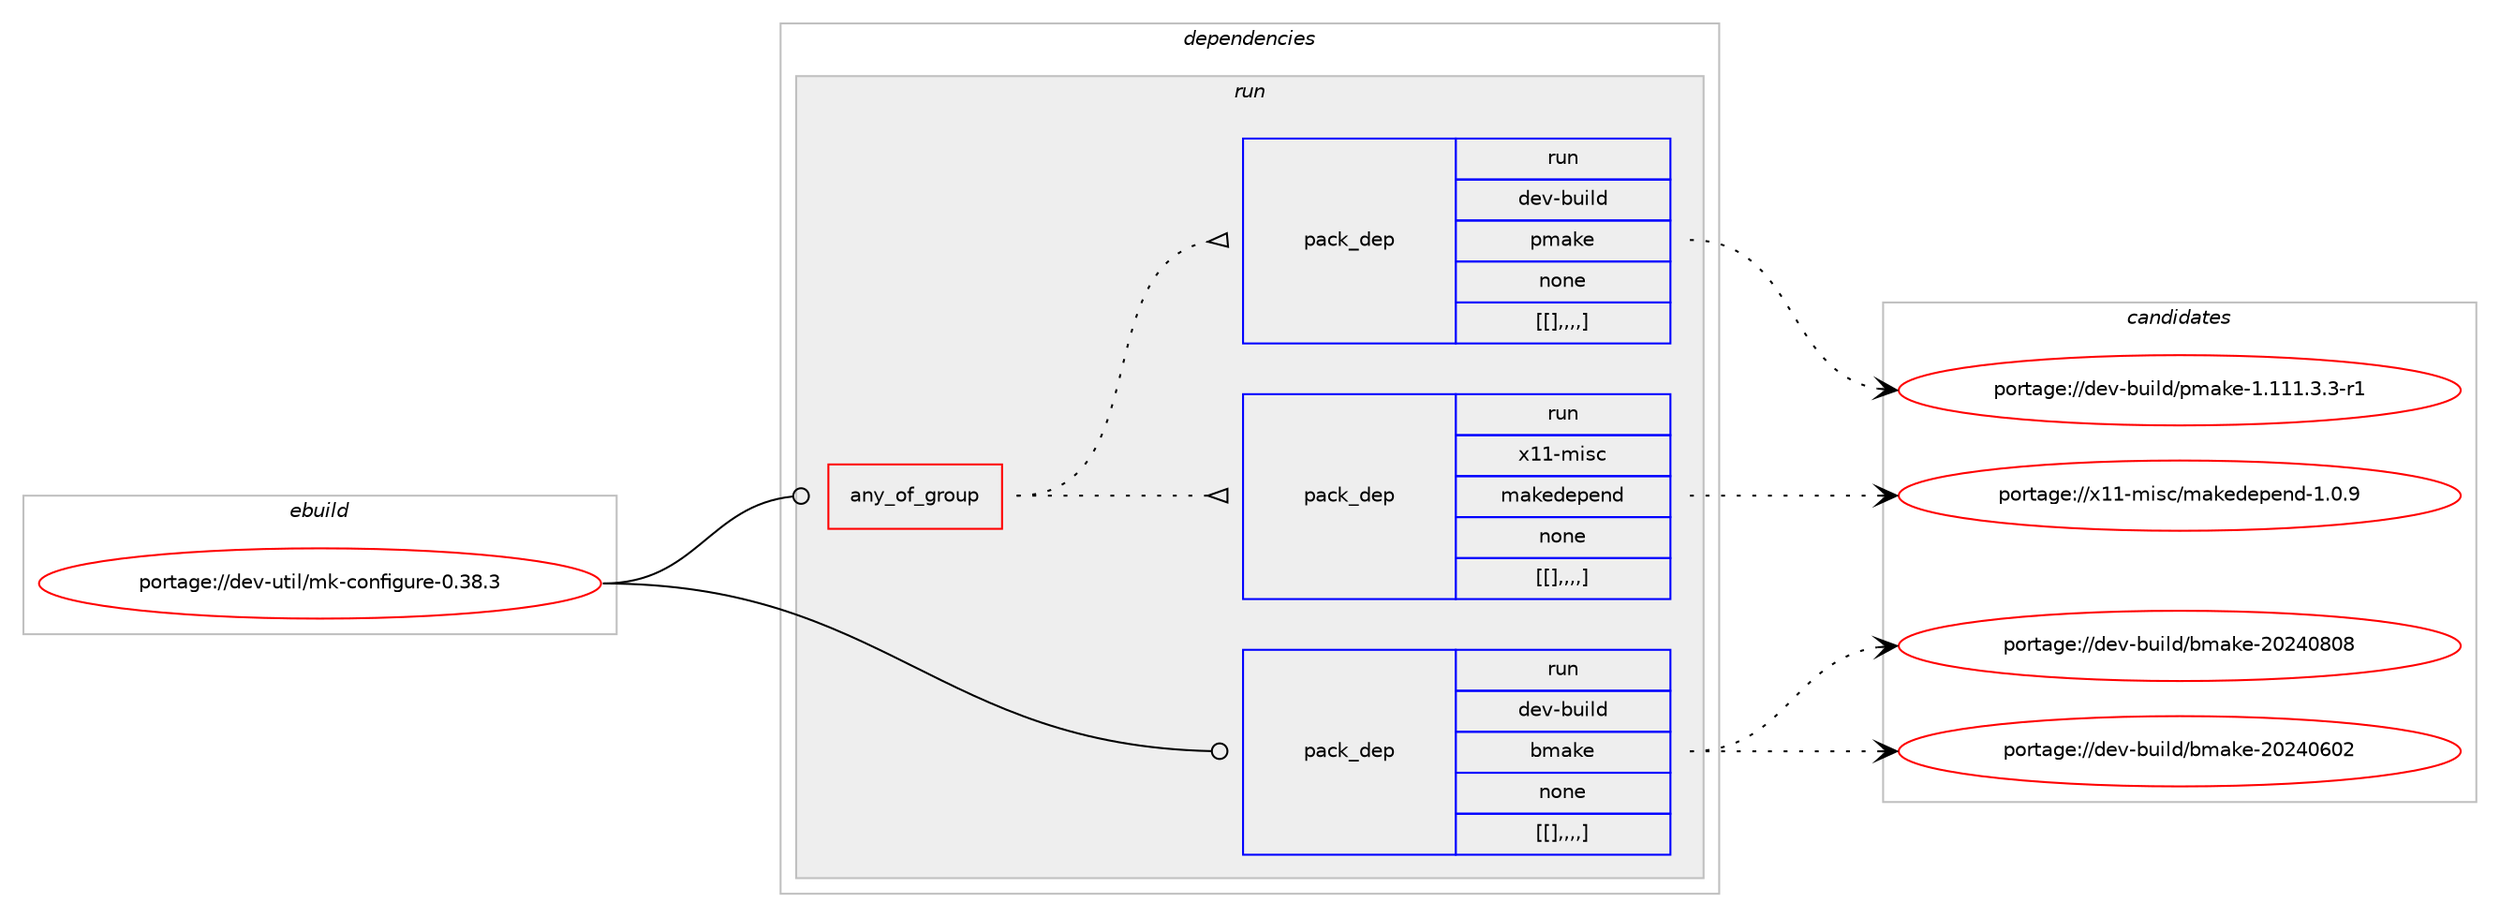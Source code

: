digraph prolog {

# *************
# Graph options
# *************

newrank=true;
concentrate=true;
compound=true;
graph [rankdir=LR,fontname=Helvetica,fontsize=10,ranksep=1.5];#, ranksep=2.5, nodesep=0.2];
edge  [arrowhead=vee];
node  [fontname=Helvetica,fontsize=10];

# **********
# The ebuild
# **********

subgraph cluster_leftcol {
color=gray;
label=<<i>ebuild</i>>;
id [label="portage://dev-util/mk-configure-0.38.3", color=red, width=4, href="../dev-util/mk-configure-0.38.3.svg"];
}

# ****************
# The dependencies
# ****************

subgraph cluster_midcol {
color=gray;
label=<<i>dependencies</i>>;
subgraph cluster_compile {
fillcolor="#eeeeee";
style=filled;
label=<<i>compile</i>>;
}
subgraph cluster_compileandrun {
fillcolor="#eeeeee";
style=filled;
label=<<i>compile and run</i>>;
}
subgraph cluster_run {
fillcolor="#eeeeee";
style=filled;
label=<<i>run</i>>;
subgraph any1279 {
dependency220608 [label=<<TABLE BORDER="0" CELLBORDER="1" CELLSPACING="0" CELLPADDING="4"><TR><TD CELLPADDING="10">any_of_group</TD></TR></TABLE>>, shape=none, color=red];subgraph pack156472 {
dependency220609 [label=<<TABLE BORDER="0" CELLBORDER="1" CELLSPACING="0" CELLPADDING="4" WIDTH="220"><TR><TD ROWSPAN="6" CELLPADDING="30">pack_dep</TD></TR><TR><TD WIDTH="110">run</TD></TR><TR><TD>x11-misc</TD></TR><TR><TD>makedepend</TD></TR><TR><TD>none</TD></TR><TR><TD>[[],,,,]</TD></TR></TABLE>>, shape=none, color=blue];
}
dependency220608:e -> dependency220609:w [weight=20,style="dotted",arrowhead="oinv"];
subgraph pack156473 {
dependency220610 [label=<<TABLE BORDER="0" CELLBORDER="1" CELLSPACING="0" CELLPADDING="4" WIDTH="220"><TR><TD ROWSPAN="6" CELLPADDING="30">pack_dep</TD></TR><TR><TD WIDTH="110">run</TD></TR><TR><TD>dev-build</TD></TR><TR><TD>pmake</TD></TR><TR><TD>none</TD></TR><TR><TD>[[],,,,]</TD></TR></TABLE>>, shape=none, color=blue];
}
dependency220608:e -> dependency220610:w [weight=20,style="dotted",arrowhead="oinv"];
}
id:e -> dependency220608:w [weight=20,style="solid",arrowhead="odot"];
subgraph pack156474 {
dependency220611 [label=<<TABLE BORDER="0" CELLBORDER="1" CELLSPACING="0" CELLPADDING="4" WIDTH="220"><TR><TD ROWSPAN="6" CELLPADDING="30">pack_dep</TD></TR><TR><TD WIDTH="110">run</TD></TR><TR><TD>dev-build</TD></TR><TR><TD>bmake</TD></TR><TR><TD>none</TD></TR><TR><TD>[[],,,,]</TD></TR></TABLE>>, shape=none, color=blue];
}
id:e -> dependency220611:w [weight=20,style="solid",arrowhead="odot"];
}
}

# **************
# The candidates
# **************

subgraph cluster_choices {
rank=same;
color=gray;
label=<<i>candidates</i>>;

subgraph choice156472 {
color=black;
nodesep=1;
choice120494945109105115994710997107101100101112101110100454946484657 [label="portage://x11-misc/makedepend-1.0.9", color=red, width=4,href="../x11-misc/makedepend-1.0.9.svg"];
dependency220609:e -> choice120494945109105115994710997107101100101112101110100454946484657:w [style=dotted,weight="100"];
}
subgraph choice156473 {
color=black;
nodesep=1;
choice10010111845981171051081004711210997107101454946494949465146514511449 [label="portage://dev-build/pmake-1.111.3.3-r1", color=red, width=4,href="../dev-build/pmake-1.111.3.3-r1.svg"];
dependency220610:e -> choice10010111845981171051081004711210997107101454946494949465146514511449:w [style=dotted,weight="100"];
}
subgraph choice156474 {
color=black;
nodesep=1;
choice1001011184598117105108100479810997107101455048505248564856 [label="portage://dev-build/bmake-20240808", color=red, width=4,href="../dev-build/bmake-20240808.svg"];
choice1001011184598117105108100479810997107101455048505248544850 [label="portage://dev-build/bmake-20240602", color=red, width=4,href="../dev-build/bmake-20240602.svg"];
dependency220611:e -> choice1001011184598117105108100479810997107101455048505248564856:w [style=dotted,weight="100"];
dependency220611:e -> choice1001011184598117105108100479810997107101455048505248544850:w [style=dotted,weight="100"];
}
}

}
